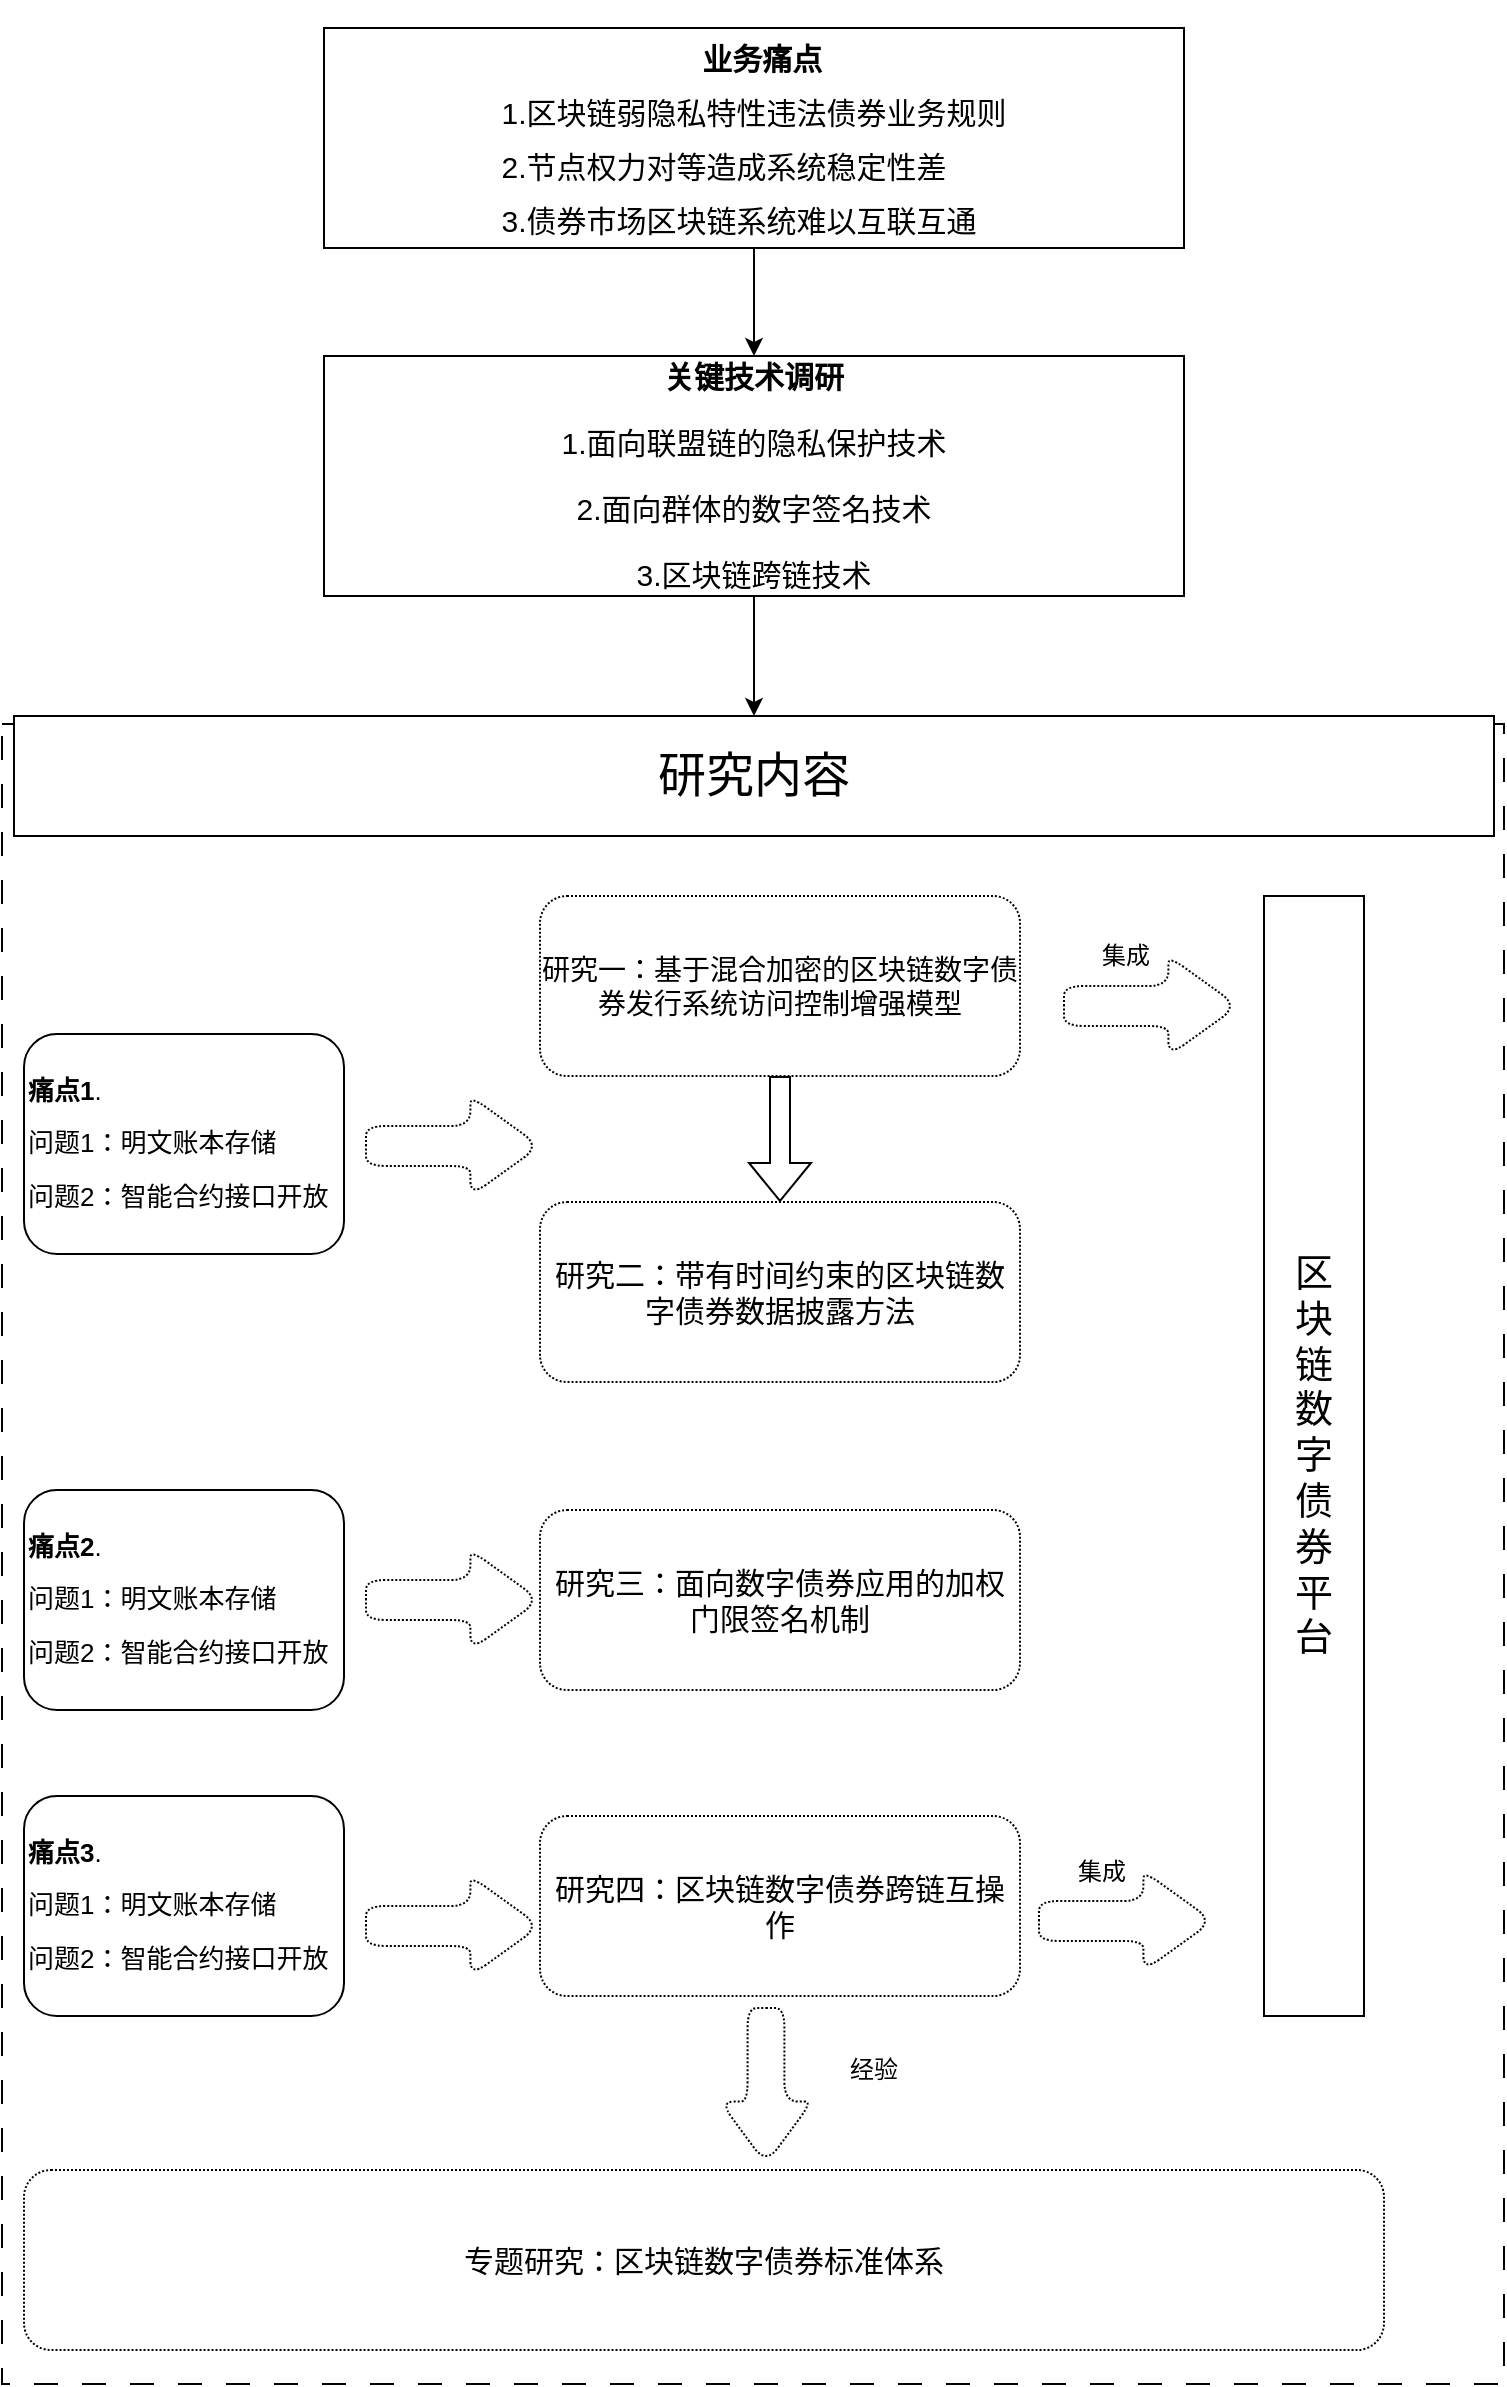 <mxfile version="21.2.1" type="github">
  <diagram name="第 1 页" id="Ldw2Bb3t2mp55HGngY9_">
    <mxGraphModel dx="1379" dy="764" grid="1" gridSize="10" guides="1" tooltips="1" connect="1" arrows="1" fold="1" page="1" pageScale="1" pageWidth="827" pageHeight="1169" math="0" shadow="0">
      <root>
        <mxCell id="0" />
        <mxCell id="1" parent="0" />
        <mxCell id="olH_70rzUlN4_6H-1aZ1-7" value="" style="edgeStyle=orthogonalEdgeStyle;rounded=0;orthogonalLoop=1;jettySize=auto;html=1;" parent="1" source="olH_70rzUlN4_6H-1aZ1-2" target="olH_70rzUlN4_6H-1aZ1-4" edge="1">
          <mxGeometry relative="1" as="geometry" />
        </mxCell>
        <mxCell id="olH_70rzUlN4_6H-1aZ1-2" value="&lt;p style=&quot;line-height: 190%;&quot;&gt;&lt;/p&gt;&lt;div style=&quot;line-height: 180%;&quot;&gt;&lt;b style=&quot;background-color: initial;&quot;&gt;&amp;nbsp; 业务痛点&lt;/b&gt;&lt;/div&gt;&lt;div style=&quot;text-align: justify; line-height: 180%;&quot;&gt;&lt;span style=&quot;background-color: initial;&quot;&gt;1.区块链弱隐私特性违法债券业务规则&lt;/span&gt;&lt;/div&gt;&lt;div style=&quot;text-align: justify; line-height: 180%;&quot;&gt;&lt;span style=&quot;background-color: initial;&quot;&gt;2.节点权力对等造成系统稳定性差&lt;/span&gt;&lt;/div&gt;&lt;div style=&quot;text-align: justify; line-height: 180%;&quot;&gt;&lt;span style=&quot;background-color: initial;&quot;&gt;3.债券市场区块链系统难以互联互通&lt;/span&gt;&lt;/div&gt;&lt;p&gt;&lt;/p&gt;" style="rounded=0;whiteSpace=wrap;html=1;align=center;fontSize=15;spacing=6;" parent="1" vertex="1">
          <mxGeometry x="220" y="16" width="430" height="110" as="geometry" />
        </mxCell>
        <mxCell id="olH_70rzUlN4_6H-1aZ1-6" value="" style="edgeStyle=orthogonalEdgeStyle;rounded=0;orthogonalLoop=1;jettySize=auto;html=1;" parent="1" source="olH_70rzUlN4_6H-1aZ1-4" target="olH_70rzUlN4_6H-1aZ1-5" edge="1">
          <mxGeometry relative="1" as="geometry" />
        </mxCell>
        <mxCell id="olH_70rzUlN4_6H-1aZ1-4" value="&lt;p style=&quot;line-height: 120%;&quot;&gt;&lt;font style=&quot;font-size: 15px;&quot;&gt;&lt;b&gt;关键技术调研&lt;/b&gt;&lt;/font&gt;&lt;/p&gt;&lt;p style=&quot;line-height: 120%;&quot;&gt;&lt;span style=&quot;background-color: initial;&quot;&gt;1.面向联盟链的隐私保护技术&lt;/span&gt;&lt;/p&gt;&lt;p style=&quot;line-height: 120%;&quot;&gt;&lt;span style=&quot;background-color: initial; text-align: justify;&quot;&gt;2.面向群体的数字签名技术&lt;/span&gt;&lt;/p&gt;&lt;p style=&quot;line-height: 120%;&quot;&gt;&lt;span style=&quot;background-color: initial; text-align: justify;&quot;&gt;3.区块链跨链技术&lt;/span&gt;&lt;/p&gt;&lt;p&gt;&lt;/p&gt;" style="rounded=0;whiteSpace=wrap;html=1;fontSize=15;" parent="1" vertex="1">
          <mxGeometry x="220" y="180" width="430" height="120" as="geometry" />
        </mxCell>
        <mxCell id="olH_70rzUlN4_6H-1aZ1-8" value="" style="rounded=0;whiteSpace=wrap;html=1;dashed=1;dashPattern=12 12;" parent="1" vertex="1">
          <mxGeometry x="59" y="364" width="751" height="830" as="geometry" />
        </mxCell>
        <mxCell id="olH_70rzUlN4_6H-1aZ1-5" value="&lt;font style=&quot;font-size: 24px;&quot;&gt;研究内容&lt;/font&gt;" style="rounded=0;whiteSpace=wrap;html=1;" parent="1" vertex="1">
          <mxGeometry x="65" y="360" width="740" height="60" as="geometry" />
        </mxCell>
        <mxCell id="olH_70rzUlN4_6H-1aZ1-9" value="" style="shape=flexArrow;endArrow=classic;html=1;rounded=0;exitX=0.5;exitY=1;exitDx=0;exitDy=0;" parent="1" edge="1" target="olH_70rzUlN4_6H-1aZ1-11" source="olH_70rzUlN4_6H-1aZ1-10">
          <mxGeometry width="50" height="50" relative="1" as="geometry">
            <mxPoint x="445" y="540" as="sourcePoint" />
            <mxPoint x="495" y="490" as="targetPoint" />
          </mxGeometry>
        </mxCell>
        <mxCell id="olH_70rzUlN4_6H-1aZ1-10" value="研究一：基于混合加密的区块链数字债券发行系统访问控制增强模型" style="rounded=1;whiteSpace=wrap;html=1;dashed=1;dashPattern=1 1;fontSize=14;" parent="1" vertex="1">
          <mxGeometry x="328" y="450" width="240" height="90" as="geometry" />
        </mxCell>
        <mxCell id="olH_70rzUlN4_6H-1aZ1-11" value="研究二：带有时间约束的区块链数字债券数据披露方法" style="rounded=1;whiteSpace=wrap;html=1;dashed=1;dashPattern=1 1;fontSize=15;" parent="1" vertex="1">
          <mxGeometry x="328" y="603" width="240" height="90" as="geometry" />
        </mxCell>
        <mxCell id="olH_70rzUlN4_6H-1aZ1-13" value="研究三：面向数字债券应用的加权门限签名机制" style="rounded=1;whiteSpace=wrap;html=1;dashed=1;dashPattern=1 1;fontSize=15;" parent="1" vertex="1">
          <mxGeometry x="328" y="757" width="240" height="90" as="geometry" />
        </mxCell>
        <mxCell id="olH_70rzUlN4_6H-1aZ1-14" value="研究四：区块链数字债券跨链互操作" style="rounded=1;whiteSpace=wrap;html=1;dashed=1;dashPattern=1 1;fontSize=15;" parent="1" vertex="1">
          <mxGeometry x="328" y="910" width="240" height="90" as="geometry" />
        </mxCell>
        <mxCell id="g6Ow84a2O-98_vWDmqiP-1" value="&lt;p style=&quot;line-height: 220%;&quot;&gt;&lt;font style=&quot;font-size: 13px;&quot;&gt;&lt;b&gt;痛点1&lt;/b&gt;.&lt;br&gt;问题1：明文账本存储&lt;br&gt;问题2：智能合约接口开放&lt;/font&gt;&lt;/p&gt;" style="rounded=1;whiteSpace=wrap;html=1;align=left;" vertex="1" parent="1">
          <mxGeometry x="70" y="519" width="160" height="110" as="geometry" />
        </mxCell>
        <mxCell id="g6Ow84a2O-98_vWDmqiP-4" value="&lt;font style=&quot;font-size: 19px;&quot;&gt;区&lt;br&gt;块&lt;br&gt;链&lt;br&gt;数&lt;br&gt;字&lt;br&gt;债&lt;br&gt;券&lt;br&gt;平&lt;br&gt;台&lt;/font&gt;" style="rounded=0;whiteSpace=wrap;html=1;" vertex="1" parent="1">
          <mxGeometry x="690" y="450" width="50" height="560" as="geometry" />
        </mxCell>
        <mxCell id="g6Ow84a2O-98_vWDmqiP-9" value="&lt;p style=&quot;line-height: 220%;&quot;&gt;&lt;font style=&quot;font-size: 13px;&quot;&gt;&lt;b&gt;痛点2&lt;/b&gt;.&lt;br&gt;问题1：明文账本存储&lt;br&gt;问题2：智能合约接口开放&lt;/font&gt;&lt;/p&gt;" style="rounded=1;whiteSpace=wrap;html=1;align=left;" vertex="1" parent="1">
          <mxGeometry x="70" y="747" width="160" height="110" as="geometry" />
        </mxCell>
        <mxCell id="g6Ow84a2O-98_vWDmqiP-10" value="&lt;p style=&quot;line-height: 220%;&quot;&gt;&lt;font style=&quot;font-size: 13px;&quot;&gt;&lt;b&gt;痛点3&lt;/b&gt;.&lt;br&gt;问题1：明文账本存储&lt;br&gt;问题2：智能合约接口开放&lt;/font&gt;&lt;/p&gt;" style="rounded=1;whiteSpace=wrap;html=1;align=left;" vertex="1" parent="1">
          <mxGeometry x="70" y="900" width="160" height="110" as="geometry" />
        </mxCell>
        <mxCell id="g6Ow84a2O-98_vWDmqiP-14" value="" style="shape=singleArrow;whiteSpace=wrap;html=1;arrowWidth=0.4;arrowSize=0.4;rounded=1;dashed=1;dashPattern=1 1;" vertex="1" parent="1">
          <mxGeometry x="590" y="480" width="87" height="50" as="geometry" />
        </mxCell>
        <mxCell id="g6Ow84a2O-98_vWDmqiP-16" value="集成" style="rounded=0;whiteSpace=wrap;html=1;fillColor=none;strokeColor=none;" vertex="1" parent="1">
          <mxGeometry x="596" y="465" width="50" height="30" as="geometry" />
        </mxCell>
        <mxCell id="g6Ow84a2O-98_vWDmqiP-18" value="" style="shape=singleArrow;whiteSpace=wrap;html=1;arrowWidth=0.4;arrowSize=0.4;rounded=1;dashed=1;dashPattern=1 1;" vertex="1" parent="1">
          <mxGeometry x="241" y="550" width="87" height="50" as="geometry" />
        </mxCell>
        <mxCell id="g6Ow84a2O-98_vWDmqiP-19" value="" style="shape=singleArrow;whiteSpace=wrap;html=1;arrowWidth=0.4;arrowSize=0.4;rounded=1;dashed=1;dashPattern=1 1;" vertex="1" parent="1">
          <mxGeometry x="241" y="777" width="87" height="50" as="geometry" />
        </mxCell>
        <mxCell id="g6Ow84a2O-98_vWDmqiP-20" value="" style="shape=singleArrow;whiteSpace=wrap;html=1;arrowWidth=0.4;arrowSize=0.4;rounded=1;dashed=1;dashPattern=1 1;" vertex="1" parent="1">
          <mxGeometry x="241" y="940" width="87" height="50" as="geometry" />
        </mxCell>
        <mxCell id="g6Ow84a2O-98_vWDmqiP-21" value="" style="shape=singleArrow;whiteSpace=wrap;html=1;arrowWidth=0.4;arrowSize=0.4;rounded=1;dashed=1;dashPattern=1 1;" vertex="1" parent="1">
          <mxGeometry x="577.5" y="937.5" width="87" height="50" as="geometry" />
        </mxCell>
        <mxCell id="g6Ow84a2O-98_vWDmqiP-22" value="集成" style="rounded=0;whiteSpace=wrap;html=1;fillColor=none;strokeColor=none;" vertex="1" parent="1">
          <mxGeometry x="583.5" y="922.5" width="50" height="30" as="geometry" />
        </mxCell>
        <mxCell id="g6Ow84a2O-98_vWDmqiP-23" value="&lt;font style=&quot;font-size: 15px;&quot;&gt;专题研究：区块链数字债券标准体系&lt;/font&gt;" style="rounded=1;whiteSpace=wrap;html=1;dashed=1;dashPattern=1 1;" vertex="1" parent="1">
          <mxGeometry x="70" y="1087" width="680" height="90" as="geometry" />
        </mxCell>
        <mxCell id="g6Ow84a2O-98_vWDmqiP-29" value="" style="shape=singleArrow;whiteSpace=wrap;html=1;arrowWidth=0.4;arrowSize=0.4;rounded=1;dashed=1;dashPattern=1 1;rotation=90;" vertex="1" parent="1">
          <mxGeometry x="402" y="1022" width="78" height="46" as="geometry" />
        </mxCell>
        <mxCell id="g6Ow84a2O-98_vWDmqiP-30" value="经验" style="rounded=0;whiteSpace=wrap;html=1;fillColor=none;strokeColor=none;" vertex="1" parent="1">
          <mxGeometry x="470" y="1022" width="50" height="30" as="geometry" />
        </mxCell>
      </root>
    </mxGraphModel>
  </diagram>
</mxfile>

